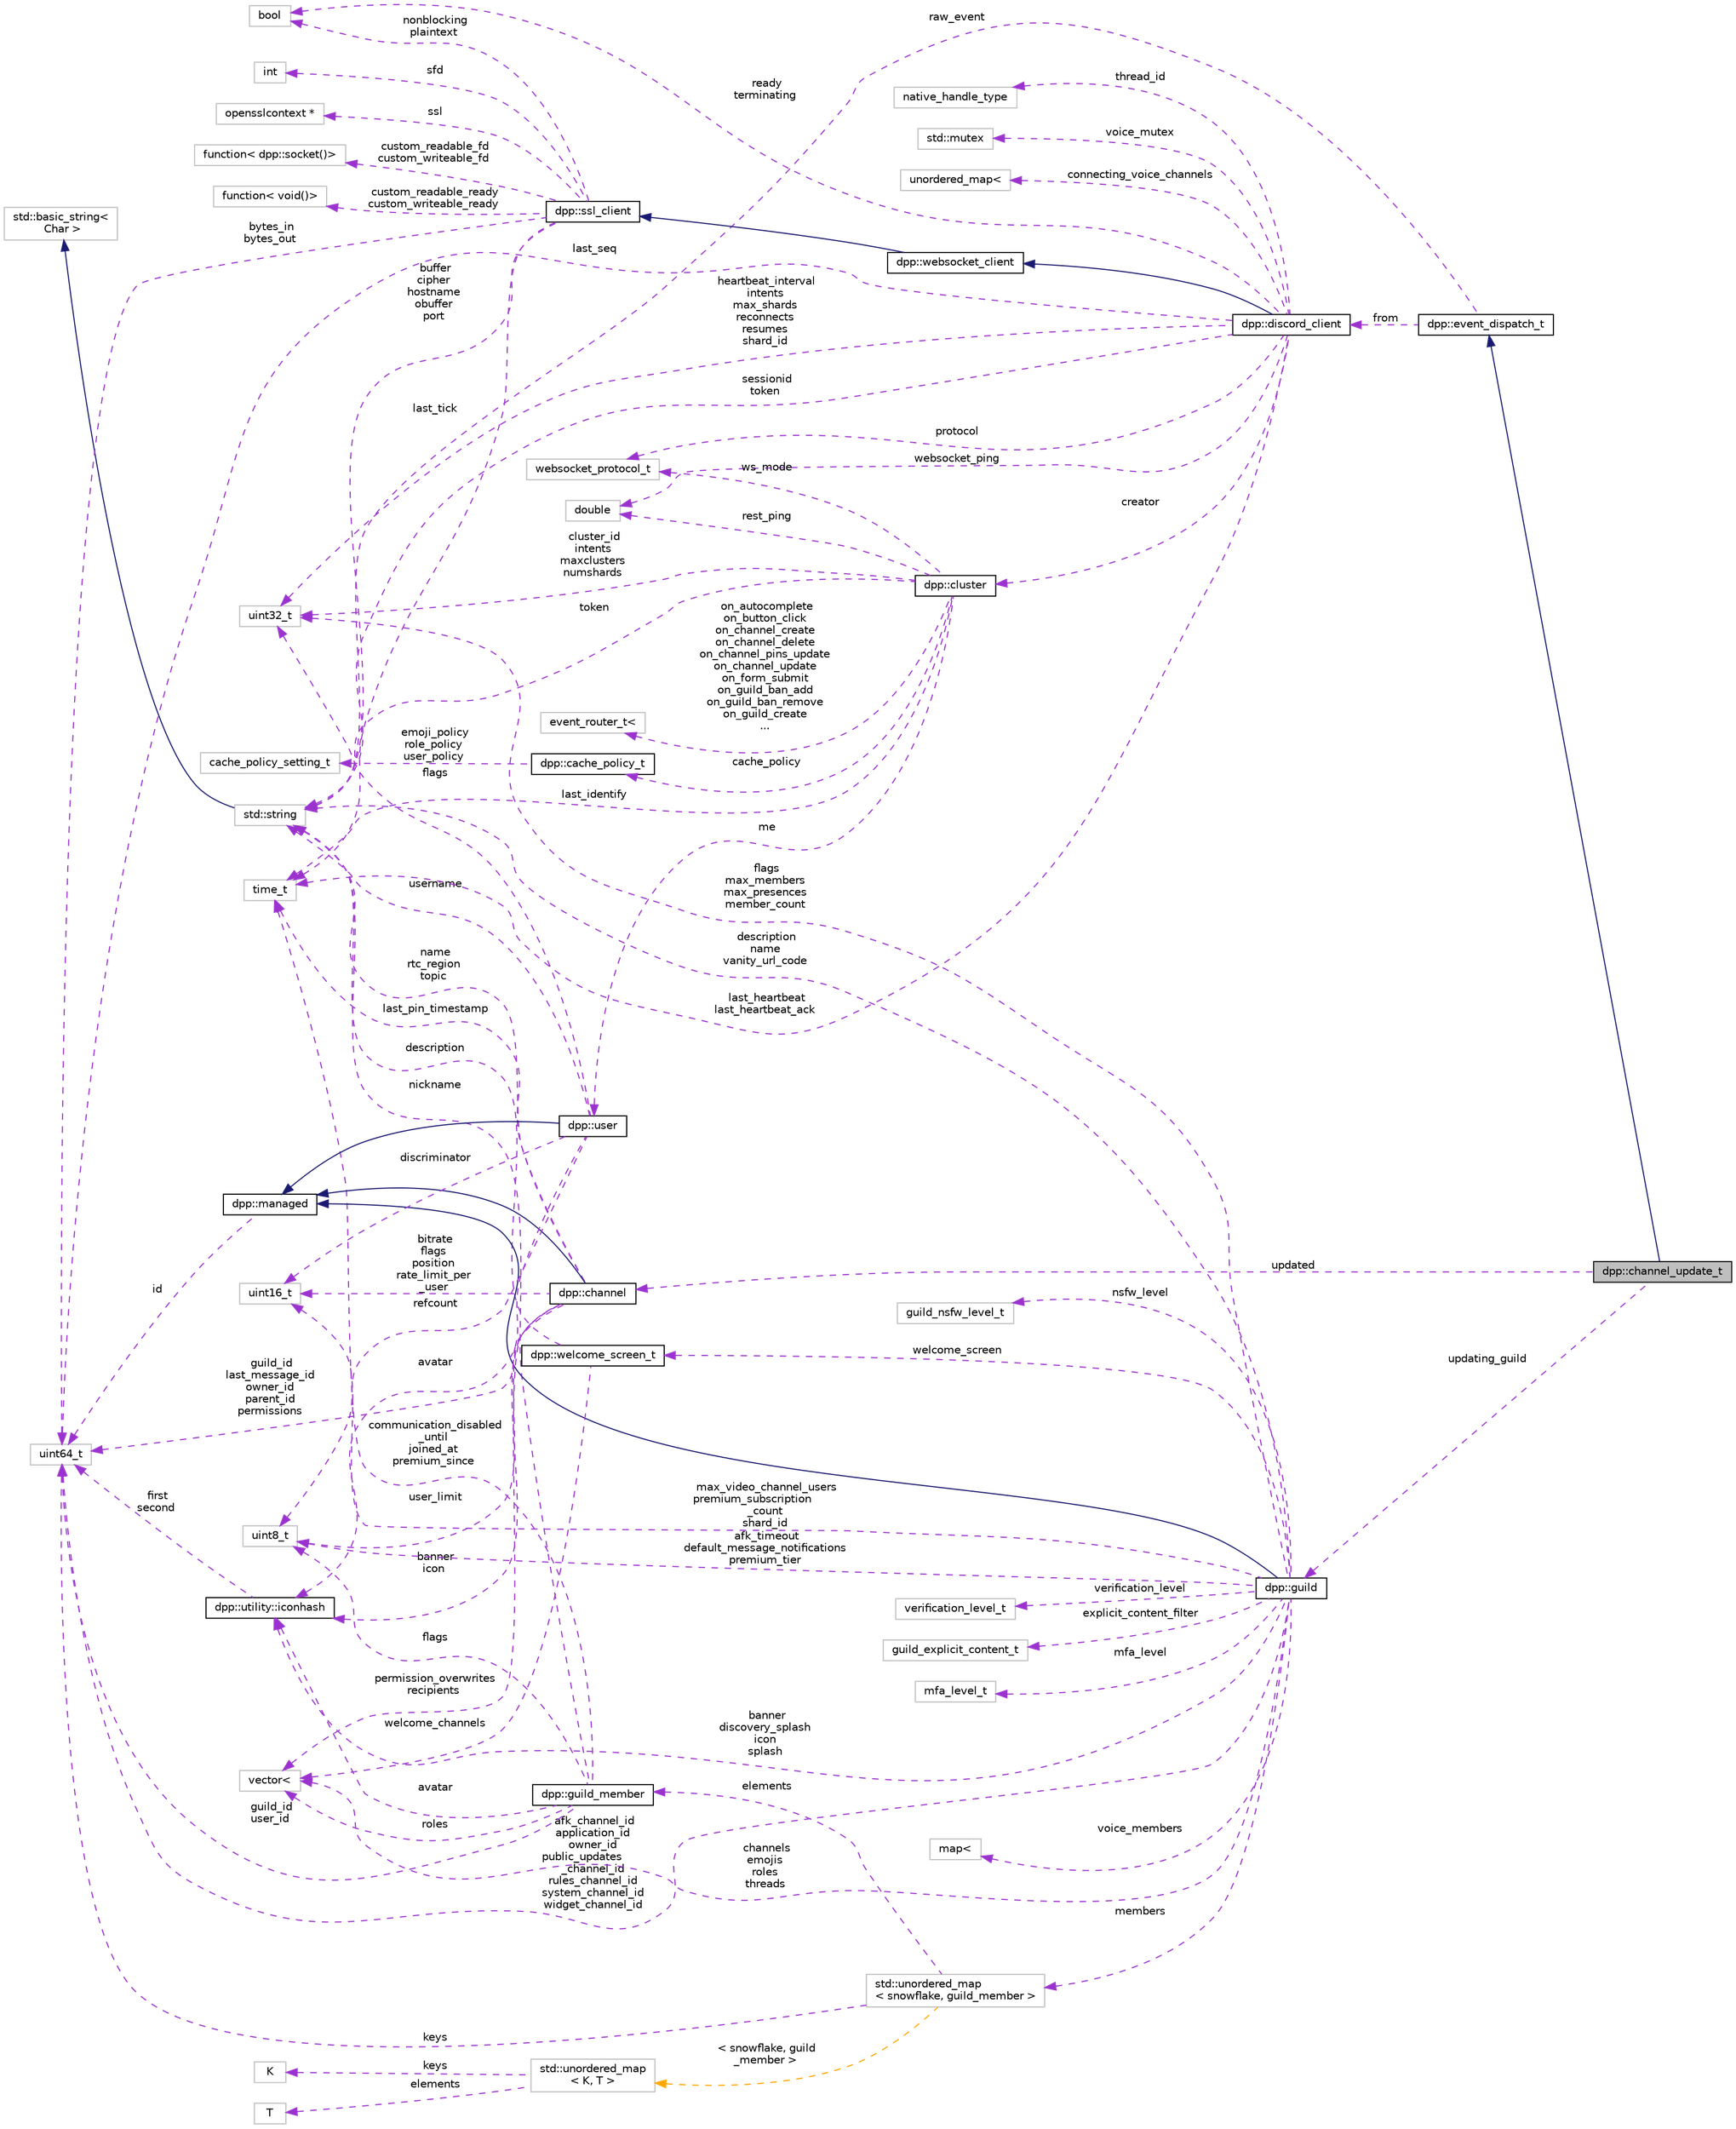 digraph "dpp::channel_update_t"
{
 // INTERACTIVE_SVG=YES
 // LATEX_PDF_SIZE
  bgcolor="transparent";
  edge [fontname="Helvetica",fontsize="10",labelfontname="Helvetica",labelfontsize="10"];
  node [fontname="Helvetica",fontsize="10",shape=record];
  rankdir="LR";
  Node1 [label="dpp::channel_update_t",height=0.2,width=0.4,color="black", fillcolor="grey75", style="filled", fontcolor="black",tooltip="Update channel."];
  Node2 -> Node1 [dir="back",color="midnightblue",fontsize="10",style="solid",fontname="Helvetica"];
  Node2 [label="dpp::event_dispatch_t",height=0.2,width=0.4,color="black",URL="$structdpp_1_1event__dispatch__t.html",tooltip="Base event parameter struct. Each event you receive from the library will have its parameter derived ..."];
  Node3 -> Node2 [dir="back",color="darkorchid3",fontsize="10",style="dashed",label=" raw_event" ,fontname="Helvetica"];
  Node3 [label="std::string",height=0.2,width=0.4,color="grey75",tooltip=" "];
  Node4 -> Node3 [dir="back",color="midnightblue",fontsize="10",style="solid",fontname="Helvetica"];
  Node4 [label="std::basic_string\<\l Char \>",height=0.2,width=0.4,color="grey75",tooltip=" "];
  Node5 -> Node2 [dir="back",color="darkorchid3",fontsize="10",style="dashed",label=" from" ,fontname="Helvetica"];
  Node5 [label="dpp::discord_client",height=0.2,width=0.4,color="black",URL="$classdpp_1_1discord__client.html",tooltip="Implements a discord client. Each discord_client connects to one shard and derives from a websocket c..."];
  Node6 -> Node5 [dir="back",color="midnightblue",fontsize="10",style="solid",fontname="Helvetica"];
  Node6 [label="dpp::websocket_client",height=0.2,width=0.4,color="black",URL="$classdpp_1_1websocket__client.html",tooltip="Implements a websocket client based on the SSL client."];
  Node7 -> Node6 [dir="back",color="midnightblue",fontsize="10",style="solid",fontname="Helvetica"];
  Node7 [label="dpp::ssl_client",height=0.2,width=0.4,color="black",URL="$classdpp_1_1ssl__client.html",tooltip="Implements a simple non-blocking SSL stream client."];
  Node3 -> Node7 [dir="back",color="darkorchid3",fontsize="10",style="dashed",label=" buffer\ncipher\nhostname\nobuffer\nport" ,fontname="Helvetica"];
  Node8 -> Node7 [dir="back",color="darkorchid3",fontsize="10",style="dashed",label=" nonblocking\nplaintext" ,fontname="Helvetica"];
  Node8 [label="bool",height=0.2,width=0.4,color="grey75",tooltip=" "];
  Node9 -> Node7 [dir="back",color="darkorchid3",fontsize="10",style="dashed",label=" sfd" ,fontname="Helvetica"];
  Node9 [label="int",height=0.2,width=0.4,color="grey75",tooltip=" "];
  Node10 -> Node7 [dir="back",color="darkorchid3",fontsize="10",style="dashed",label=" ssl" ,fontname="Helvetica"];
  Node10 [label="opensslcontext *",height=0.2,width=0.4,color="grey75",tooltip=" "];
  Node11 -> Node7 [dir="back",color="darkorchid3",fontsize="10",style="dashed",label=" last_tick" ,fontname="Helvetica"];
  Node11 [label="time_t",height=0.2,width=0.4,color="grey75",tooltip=" "];
  Node12 -> Node7 [dir="back",color="darkorchid3",fontsize="10",style="dashed",label=" bytes_in\nbytes_out" ,fontname="Helvetica"];
  Node12 [label="uint64_t",height=0.2,width=0.4,color="grey75",tooltip=" "];
  Node13 -> Node7 [dir="back",color="darkorchid3",fontsize="10",style="dashed",label=" custom_readable_fd\ncustom_writeable_fd" ,fontname="Helvetica"];
  Node13 [label="function\< dpp::socket()\>",height=0.2,width=0.4,color="grey75",tooltip=" "];
  Node14 -> Node7 [dir="back",color="darkorchid3",fontsize="10",style="dashed",label=" custom_readable_ready\ncustom_writeable_ready" ,fontname="Helvetica"];
  Node14 [label="function\< void()\>",height=0.2,width=0.4,color="grey75",tooltip=" "];
  Node8 -> Node5 [dir="back",color="darkorchid3",fontsize="10",style="dashed",label=" ready\nterminating" ,fontname="Helvetica"];
  Node15 -> Node5 [dir="back",color="darkorchid3",fontsize="10",style="dashed",label=" creator" ,fontname="Helvetica"];
  Node15 [label="dpp::cluster",height=0.2,width=0.4,color="black",URL="$classdpp_1_1cluster.html",tooltip="The cluster class represents a group of shards and a command queue for sending and receiving commands..."];
  Node3 -> Node15 [dir="back",color="darkorchid3",fontsize="10",style="dashed",label=" token" ,fontname="Helvetica"];
  Node11 -> Node15 [dir="back",color="darkorchid3",fontsize="10",style="dashed",label=" last_identify" ,fontname="Helvetica"];
  Node16 -> Node15 [dir="back",color="darkorchid3",fontsize="10",style="dashed",label=" cluster_id\nintents\nmaxclusters\nnumshards" ,fontname="Helvetica"];
  Node16 [label="uint32_t",height=0.2,width=0.4,color="grey75",tooltip=" "];
  Node17 -> Node15 [dir="back",color="darkorchid3",fontsize="10",style="dashed",label=" rest_ping" ,fontname="Helvetica"];
  Node17 [label="double",height=0.2,width=0.4,color="grey75",tooltip=" "];
  Node18 -> Node15 [dir="back",color="darkorchid3",fontsize="10",style="dashed",label=" me" ,fontname="Helvetica"];
  Node18 [label="dpp::user",height=0.2,width=0.4,color="black",URL="$classdpp_1_1user.html",tooltip="Represents a user on discord. May or may not be a member of a dpp::guild."];
  Node19 -> Node18 [dir="back",color="midnightblue",fontsize="10",style="solid",fontname="Helvetica"];
  Node19 [label="dpp::managed",height=0.2,width=0.4,color="black",URL="$classdpp_1_1managed.html",tooltip="The managed class is the base class for various types that can be stored in a cache that are identifi..."];
  Node12 -> Node19 [dir="back",color="darkorchid3",fontsize="10",style="dashed",label=" id" ,fontname="Helvetica"];
  Node3 -> Node18 [dir="back",color="darkorchid3",fontsize="10",style="dashed",label=" username" ,fontname="Helvetica"];
  Node20 -> Node18 [dir="back",color="darkorchid3",fontsize="10",style="dashed",label=" discriminator" ,fontname="Helvetica"];
  Node20 [label="uint16_t",height=0.2,width=0.4,color="grey75",tooltip=" "];
  Node21 -> Node18 [dir="back",color="darkorchid3",fontsize="10",style="dashed",label=" avatar" ,fontname="Helvetica"];
  Node21 [label="dpp::utility::iconhash",height=0.2,width=0.4,color="black",URL="$structdpp_1_1utility_1_1iconhash.html",tooltip="Store a 128 bit icon hash (profile picture, server icon etc) as a 128 bit binary value made of two ui..."];
  Node12 -> Node21 [dir="back",color="darkorchid3",fontsize="10",style="dashed",label=" first\nsecond" ,fontname="Helvetica"];
  Node16 -> Node18 [dir="back",color="darkorchid3",fontsize="10",style="dashed",label=" flags" ,fontname="Helvetica"];
  Node22 -> Node18 [dir="back",color="darkorchid3",fontsize="10",style="dashed",label=" refcount" ,fontname="Helvetica"];
  Node22 [label="uint8_t",height=0.2,width=0.4,color="grey75",tooltip=" "];
  Node23 -> Node15 [dir="back",color="darkorchid3",fontsize="10",style="dashed",label=" cache_policy" ,fontname="Helvetica"];
  Node23 [label="dpp::cache_policy_t",height=0.2,width=0.4,color="black",URL="$structdpp_1_1cache__policy__t.html",tooltip="Represents the caching policy of the cluster."];
  Node24 -> Node23 [dir="back",color="darkorchid3",fontsize="10",style="dashed",label=" emoji_policy\nrole_policy\nuser_policy" ,fontname="Helvetica"];
  Node24 [label="cache_policy_setting_t",height=0.2,width=0.4,color="grey75",tooltip=" "];
  Node25 -> Node15 [dir="back",color="darkorchid3",fontsize="10",style="dashed",label=" ws_mode" ,fontname="Helvetica"];
  Node25 [label="websocket_protocol_t",height=0.2,width=0.4,color="grey75",tooltip=" "];
  Node26 -> Node15 [dir="back",color="darkorchid3",fontsize="10",style="dashed",label=" on_autocomplete\non_button_click\non_channel_create\non_channel_delete\non_channel_pins_update\non_channel_update\non_form_submit\non_guild_ban_add\non_guild_ban_remove\non_guild_create\n..." ,fontname="Helvetica"];
  Node26 [label="event_router_t\<",height=0.2,width=0.4,color="grey75",tooltip=" "];
  Node16 -> Node5 [dir="back",color="darkorchid3",fontsize="10",style="dashed",label=" heartbeat_interval\nintents\nmax_shards\nreconnects\nresumes\nshard_id" ,fontname="Helvetica"];
  Node11 -> Node5 [dir="back",color="darkorchid3",fontsize="10",style="dashed",label=" last_heartbeat\nlast_heartbeat_ack" ,fontname="Helvetica"];
  Node27 -> Node5 [dir="back",color="darkorchid3",fontsize="10",style="dashed",label=" thread_id" ,fontname="Helvetica"];
  Node27 [label="native_handle_type",height=0.2,width=0.4,color="grey75",tooltip=" "];
  Node12 -> Node5 [dir="back",color="darkorchid3",fontsize="10",style="dashed",label=" last_seq" ,fontname="Helvetica"];
  Node3 -> Node5 [dir="back",color="darkorchid3",fontsize="10",style="dashed",label=" sessionid\ntoken" ,fontname="Helvetica"];
  Node28 -> Node5 [dir="back",color="darkorchid3",fontsize="10",style="dashed",label=" voice_mutex" ,fontname="Helvetica"];
  Node28 [label="std::mutex",height=0.2,width=0.4,color="grey75",tooltip=" "];
  Node17 -> Node5 [dir="back",color="darkorchid3",fontsize="10",style="dashed",label=" websocket_ping" ,fontname="Helvetica"];
  Node25 -> Node5 [dir="back",color="darkorchid3",fontsize="10",style="dashed",label=" protocol" ,fontname="Helvetica"];
  Node29 -> Node5 [dir="back",color="darkorchid3",fontsize="10",style="dashed",label=" connecting_voice_channels" ,fontname="Helvetica"];
  Node29 [label="unordered_map\<",height=0.2,width=0.4,color="grey75",tooltip=" "];
  Node30 -> Node1 [dir="back",color="darkorchid3",fontsize="10",style="dashed",label=" updating_guild" ,fontname="Helvetica"];
  Node30 [label="dpp::guild",height=0.2,width=0.4,color="black",URL="$classdpp_1_1guild.html",tooltip="Represents a guild on Discord (AKA a server)"];
  Node19 -> Node30 [dir="back",color="midnightblue",fontsize="10",style="solid",fontname="Helvetica"];
  Node20 -> Node30 [dir="back",color="darkorchid3",fontsize="10",style="dashed",label=" max_video_channel_users\npremium_subscription\l_count\nshard_id" ,fontname="Helvetica"];
  Node16 -> Node30 [dir="back",color="darkorchid3",fontsize="10",style="dashed",label=" flags\nmax_members\nmax_presences\nmember_count" ,fontname="Helvetica"];
  Node3 -> Node30 [dir="back",color="darkorchid3",fontsize="10",style="dashed",label=" description\nname\nvanity_url_code" ,fontname="Helvetica"];
  Node21 -> Node30 [dir="back",color="darkorchid3",fontsize="10",style="dashed",label=" banner\ndiscovery_splash\nicon\nsplash" ,fontname="Helvetica"];
  Node12 -> Node30 [dir="back",color="darkorchid3",fontsize="10",style="dashed",label=" afk_channel_id\napplication_id\nowner_id\npublic_updates\l_channel_id\nrules_channel_id\nsystem_channel_id\nwidget_channel_id" ,fontname="Helvetica"];
  Node22 -> Node30 [dir="back",color="darkorchid3",fontsize="10",style="dashed",label=" afk_timeout\ndefault_message_notifications\npremium_tier" ,fontname="Helvetica"];
  Node31 -> Node30 [dir="back",color="darkorchid3",fontsize="10",style="dashed",label=" verification_level" ,fontname="Helvetica"];
  Node31 [label="verification_level_t",height=0.2,width=0.4,color="grey75",tooltip=" "];
  Node32 -> Node30 [dir="back",color="darkorchid3",fontsize="10",style="dashed",label=" explicit_content_filter" ,fontname="Helvetica"];
  Node32 [label="guild_explicit_content_t",height=0.2,width=0.4,color="grey75",tooltip=" "];
  Node33 -> Node30 [dir="back",color="darkorchid3",fontsize="10",style="dashed",label=" mfa_level" ,fontname="Helvetica"];
  Node33 [label="mfa_level_t",height=0.2,width=0.4,color="grey75",tooltip=" "];
  Node34 -> Node30 [dir="back",color="darkorchid3",fontsize="10",style="dashed",label=" channels\nemojis\nroles\nthreads" ,fontname="Helvetica"];
  Node34 [label="vector\<",height=0.2,width=0.4,color="grey75",tooltip=" "];
  Node35 -> Node30 [dir="back",color="darkorchid3",fontsize="10",style="dashed",label=" members" ,fontname="Helvetica"];
  Node35 [label="std::unordered_map\l\< snowflake, guild_member \>",height=0.2,width=0.4,color="grey75",tooltip=" "];
  Node12 -> Node35 [dir="back",color="darkorchid3",fontsize="10",style="dashed",label=" keys" ,fontname="Helvetica"];
  Node36 -> Node35 [dir="back",color="darkorchid3",fontsize="10",style="dashed",label=" elements" ,fontname="Helvetica"];
  Node36 [label="dpp::guild_member",height=0.2,width=0.4,color="black",URL="$classdpp_1_1guild__member.html",tooltip="Represents dpp::user membership upon a dpp::guild. This contains the user's nickname,..."];
  Node3 -> Node36 [dir="back",color="darkorchid3",fontsize="10",style="dashed",label=" nickname" ,fontname="Helvetica"];
  Node12 -> Node36 [dir="back",color="darkorchid3",fontsize="10",style="dashed",label=" guild_id\nuser_id" ,fontname="Helvetica"];
  Node34 -> Node36 [dir="back",color="darkorchid3",fontsize="10",style="dashed",label=" roles" ,fontname="Helvetica"];
  Node11 -> Node36 [dir="back",color="darkorchid3",fontsize="10",style="dashed",label=" communication_disabled\l_until\njoined_at\npremium_since" ,fontname="Helvetica"];
  Node22 -> Node36 [dir="back",color="darkorchid3",fontsize="10",style="dashed",label=" flags" ,fontname="Helvetica"];
  Node21 -> Node36 [dir="back",color="darkorchid3",fontsize="10",style="dashed",label=" avatar" ,fontname="Helvetica"];
  Node37 -> Node35 [dir="back",color="orange",fontsize="10",style="dashed",label=" \< snowflake, guild\l_member \>" ,fontname="Helvetica"];
  Node37 [label="std::unordered_map\l\< K, T \>",height=0.2,width=0.4,color="grey75",tooltip=" "];
  Node38 -> Node37 [dir="back",color="darkorchid3",fontsize="10",style="dashed",label=" keys" ,fontname="Helvetica"];
  Node38 [label="K",height=0.2,width=0.4,color="grey75",tooltip=" "];
  Node39 -> Node37 [dir="back",color="darkorchid3",fontsize="10",style="dashed",label=" elements" ,fontname="Helvetica"];
  Node39 [label="T",height=0.2,width=0.4,color="grey75",tooltip=" "];
  Node40 -> Node30 [dir="back",color="darkorchid3",fontsize="10",style="dashed",label=" voice_members" ,fontname="Helvetica"];
  Node40 [label="map\<",height=0.2,width=0.4,color="grey75",tooltip=" "];
  Node41 -> Node30 [dir="back",color="darkorchid3",fontsize="10",style="dashed",label=" welcome_screen" ,fontname="Helvetica"];
  Node41 [label="dpp::welcome_screen_t",height=0.2,width=0.4,color="black",URL="$structdpp_1_1welcome__screen__t.html",tooltip="Defines a server's welcome screen."];
  Node3 -> Node41 [dir="back",color="darkorchid3",fontsize="10",style="dashed",label=" description" ,fontname="Helvetica"];
  Node34 -> Node41 [dir="back",color="darkorchid3",fontsize="10",style="dashed",label=" welcome_channels" ,fontname="Helvetica"];
  Node42 -> Node30 [dir="back",color="darkorchid3",fontsize="10",style="dashed",label=" nsfw_level" ,fontname="Helvetica"];
  Node42 [label="guild_nsfw_level_t",height=0.2,width=0.4,color="grey75",tooltip=" "];
  Node43 -> Node1 [dir="back",color="darkorchid3",fontsize="10",style="dashed",label=" updated" ,fontname="Helvetica"];
  Node43 [label="dpp::channel",height=0.2,width=0.4,color="black",URL="$classdpp_1_1channel.html",tooltip="A definition of a discord channel There are one of these for every channel type except threads...."];
  Node19 -> Node43 [dir="back",color="midnightblue",fontsize="10",style="solid",fontname="Helvetica"];
  Node20 -> Node43 [dir="back",color="darkorchid3",fontsize="10",style="dashed",label=" bitrate\nflags\nposition\nrate_limit_per\l_user" ,fontname="Helvetica"];
  Node12 -> Node43 [dir="back",color="darkorchid3",fontsize="10",style="dashed",label=" guild_id\nlast_message_id\nowner_id\nparent_id\npermissions" ,fontname="Helvetica"];
  Node3 -> Node43 [dir="back",color="darkorchid3",fontsize="10",style="dashed",label=" name\nrtc_region\ntopic" ,fontname="Helvetica"];
  Node22 -> Node43 [dir="back",color="darkorchid3",fontsize="10",style="dashed",label=" user_limit" ,fontname="Helvetica"];
  Node11 -> Node43 [dir="back",color="darkorchid3",fontsize="10",style="dashed",label=" last_pin_timestamp" ,fontname="Helvetica"];
  Node34 -> Node43 [dir="back",color="darkorchid3",fontsize="10",style="dashed",label=" permission_overwrites\nrecipients" ,fontname="Helvetica"];
  Node21 -> Node43 [dir="back",color="darkorchid3",fontsize="10",style="dashed",label=" banner\nicon" ,fontname="Helvetica"];
}
